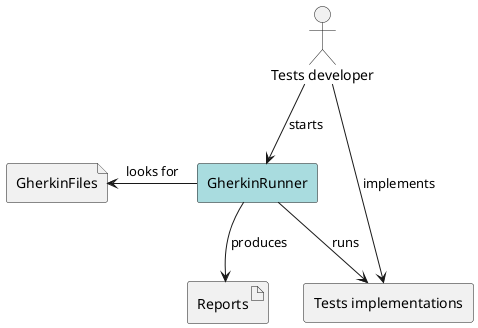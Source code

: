 @startuml
sprite $aComponent jar:archimate/application-component

skinparam rectangle {
    roundCorner<<Concept>> 25
}

actor "Tests developer" as td

rectangle "Tests implementations" as tests
rectangle "GherkinRunner" as gr #A9DCDF
file "GherkinFiles" as gf
artifact "Reports" as reports

td -down-> tests: implements
td -down-> gr: starts
gr --> tests: runs
gr -down-> reports: produces
gr -left-> gf: looks for

@enduml
